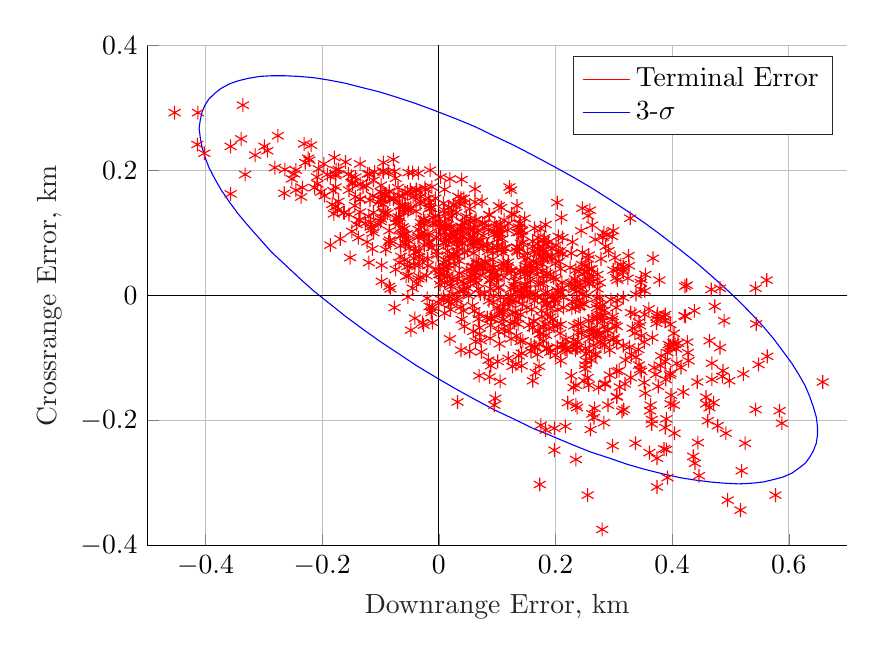 % This file was created by matlab2tikz.
%
%The latest updates can be retrieved from
%  http://www.mathworks.com/matlabcentral/fileexchange/22022-matlab2tikz-matlab2tikz
%where you can also make suggestions and rate matlab2tikz.
%
\begin{tikzpicture}

\begin{axis}[%
width=3.5in,
height=2.5in,
at={(1.011in,0.642in)},
scale only axis,
xmin=-0.5,
xmax=0.7,
xlabel style={font=\color{white!15!black}},
xlabel={Downrange Error, km},
ymin=-0.4,
ymax=0.4,
ylabel style={font=\color{white!15!black}},
ylabel={Crossrange Error, km},
axis background/.style={fill=white},
axis x line*=bottom,
axis y line*=left,
xmajorgrids,
ymajorgrids,
legend style={legend cell align=left, align=left, draw=white!15!black}
]
\addplot [color=red, draw=none, mark size=2.5pt, mark=asterisk, mark options={solid, red}, forget plot]
  table[row sep=crcr]{%
0.15	0.011\\
0.295	-0.006\\
-0.231	0.243\\
0.352	-0.074\\
0.114	0.076\\
0.171	0.075\\
0.095	-0.175\\
0.498	-0.136\\
0.008	0.053\\
0.01	0.17\\
0.397	-0.173\\
0.388	-0.105\\
-0.144	0.144\\
0.108	-0.045\\
0.093	-0.01\\
0.525	-0.236\\
0.218	-0.07\\
0.04	0.084\\
0.004	-0.006\\
-0.038	0.168\\
-0.096	0.2\\
-0.019	0.059\\
0.037	0.105\\
0.247	0.003\\
0.375	-0.029\\
-0.059	0.057\\
0.043	0.156\\
0.12	-0.013\\
0.09	-0.037\\
0.099	0.08\\
0.066	0.101\\
0.166	-0.123\\
0.133	-0.064\\
0.305	-0.162\\
0.241	-0.007\\
0.094	0.045\\
0.354	0.034\\
-0.074	0.042\\
-0.123	0.086\\
0.062	0.15\\
-0.034	0.049\\
-0.095	0.133\\
0.038	-0.018\\
0.272	0.034\\
0.14	0.038\\
0.271	-0.019\\
0.01	0.132\\
0.444	-0.235\\
-0.034	0.071\\
0.065	0.051\\
0.004	0.024\\
-0.02	0.099\\
0.262	-0.103\\
0.129	0.13\\
-0.016	0.086\\
0.235	-0.262\\
-0.135	0.154\\
0.251	-0.117\\
0.242	-0.017\\
0.148	0.058\\
-0.265	0.164\\
0.059	0.105\\
0.142	-0.112\\
0.29	-0.056\\
0.001	0.123\\
-0.026	0.122\\
0.249	-0.136\\
0.238	-0.083\\
0.284	-0.049\\
0.085	-0.103\\
0.259	0.137\\
0.148	0.016\\
-0.099	0.123\\
0.265	-0.079\\
0.563	-0.097\\
-0.137	0.121\\
0.486	-0.129\\
-0.113	0.16\\
-0.083	0.011\\
-0.066	0.08\\
0.156	0.001\\
-0.152	0.061\\
0.102	0.096\\
0.134	0.144\\
0.343	-0.111\\
0.01	-0.028\\
0.042	-0.024\\
0.18	0.057\\
0.178	0.072\\
0.252	0.049\\
0.02	0.019\\
0.258	-0.069\\
0.186	-0.012\\
0.095	0.098\\
0.293	-0.127\\
0.577	-0.319\\
-0.177	0.195\\
-0.186	0.191\\
0.131	-0.027\\
0.008	0.148\\
-0.076	-0.019\\
0.109	-0.025\\
0.068	0.011\\
-0.013	0.14\\
-0.413	0.293\\
0.032	0.104\\
-0.004	0.094\\
0.272	-0.037\\
-0.197	0.211\\
-0.402	0.228\\
0.205	0.006\\
0.314	-0.185\\
0.24	-0.017\\
0.124	0.011\\
0.185	-0.084\\
0.517	-0.343\\
-0.091	0.162\\
-0.126	0.116\\
0.113	-0.056\\
0.056	0.041\\
0.212	-0.078\\
-0.032	0.03\\
0.164	-0.081\\
0.278	0.059\\
-0.143	0.19\\
0.25	0.038\\
-0.098	0.153\\
0.101	0.101\\
0.363	-0.175\\
0.092	0.036\\
-0.124	0.176\\
0.231	-0.071\\
0.183	-0.215\\
-0.025	0.116\\
0.288	0.097\\
0.144	-0.072\\
0.063	0.037\\
0.162	0.055\\
0.095	0.037\\
0.195	-0.038\\
-0.062	0.097\\
0.17	0.093\\
0.035	0.056\\
0.119	-0.005\\
0.054	0.123\\
-0.136	0.121\\
0.177	0.051\\
0.255	-0.131\\
-0.092	0.13\\
0.256	0.024\\
0.471	-0.171\\
-0.084	0.089\\
0.39	-0.246\\
0.302	0.061\\
0.548	-0.11\\
-0.095	0.198\\
-0.091	0.074\\
0.044	-0.049\\
-0.118	0.153\\
0.021	0.015\\
-0.086	0.198\\
0.14	0.103\\
0.088	-0.068\\
0.059	-0.057\\
0.028	0.049\\
0.312	0.05\\
0.095	0.102\\
-0.062	0.144\\
0.265	0.031\\
0.001	0.039\\
0.152	0.068\\
0.07	-0.061\\
-0.135	0.211\\
0.419	-0.154\\
0.057	0.046\\
-0.024	0.173\\
-0.016	0.086\\
0.422	0.015\\
0.163	-0.04\\
0.194	0.06\\
0.427	-0.091\\
0.155	-0.047\\
-0.276	0.256\\
0.151	-0.019\\
0.319	-0.141\\
0.011	0.084\\
0.161	0.087\\
0.107	0.107\\
0.119	0.054\\
0.285	-0.067\\
0.31	-0.146\\
0.255	-0.319\\
0.124	0.169\\
-0.095	0.213\\
-0.12	0.127\\
-0.208	0.179\\
0.198	-0.008\\
0.059	0.08\\
0.06	0.025\\
0.001	0.11\\
0.407	-0.085\\
-0.048	-0.055\\
0.017	0.141\\
0.111	0.053\\
0.18	0.083\\
0.443	-0.138\\
0.191	0.034\\
-0.017	0.097\\
0.188	-0.084\\
-0.045	0.197\\
-0.065	0.143\\
-0.023	0.17\\
0.184	0.083\\
-0.112	0.101\\
0.238	-0.073\\
0.332	-0.052\\
-0.1	0.119\\
-0.093	0.16\\
-0.196	0.16\\
0.239	-0.046\\
0.217	-0.209\\
0.152	0.0\\
0.061	0.087\\
0.132	-0.009\\
0.397	-0.046\\
0.28	-0.374\\
0.186	-0.029\\
-0.052	0.139\\
0.316	0.041\\
-0.051	0.076\\
0.378	0.025\\
0.281	-0.015\\
-0.252	0.187\\
0.051	0.107\\
0.048	0.041\\
-0.149	0.103\\
-0.06	0.134\\
0.022	0.109\\
0.075	0.043\\
0.032	0.027\\
0.263	0.113\\
0.142	-0.092\\
0.268	-0.093\\
0.009	0.102\\
0.092	0.077\\
0.231	-0.147\\
0.069	-0.03\\
-0.056	0.09\\
0.059	0.047\\
-0.104	0.114\\
0.242	0.017\\
0.467	0.01\\
0.398	-0.159\\
0.018	-0.002\\
0.089	-0.036\\
-0.01	0.125\\
-0.035	0.106\\
0.361	-0.251\\
0.658	-0.138\\
-0.067	0.144\\
0.076	0.096\\
0.013	0.088\\
0.061	0.109\\
0.118	0.105\\
0.251	-0.084\\
0.159	-0.022\\
0.079	0.055\\
0.235	-0.143\\
0.205	0.069\\
0.473	-0.017\\
0.138	0.115\\
0.135	0.007\\
-0.143	0.158\\
-0.055	0.099\\
-0.021	0.032\\
0.249	-0.014\\
-0.066	0.096\\
-0.015	0.201\\
0.093	0.069\\
0.27	-0.014\\
0.002	0.116\\
0.053	0.139\\
0.091	0.026\\
0.304	-0.019\\
0.277	-0.074\\
0.392	-0.091\\
-0.05	0.048\\
0.216	-0.085\\
0.374	-0.306\\
0.145	0.085\\
-0.177	0.192\\
-0.032	0.147\\
-0.339	0.251\\
-0.096	0.147\\
-0.103	0.149\\
0.001	0.034\\
0.135	-0.036\\
0.12	0.116\\
-0.13	0.174\\
-0.036	0.093\\
0.262	0.043\\
0.172	-0.078\\
-0.248	0.195\\
0.544	-0.045\\
0.041	0.104\\
0.158	-0.079\\
0.062	0.12\\
0.105	0.114\\
0.13	0.013\\
0.305	-0.049\\
0.338	-0.098\\
0.075	0.116\\
0.239	-0.059\\
-0.053	-0.002\\
-0.039	0.135\\
-0.016	0.14\\
0.253	-0.093\\
0.134	0.101\\
0.388	-0.039\\
0.165	-0.083\\
-0.056	0.031\\
0.205	0.095\\
0.353	-0.03\\
0.18	0.089\\
-0.054	0.047\\
0.446	-0.288\\
0.019	0.098\\
0.276	-0.021\\
0.297	0.095\\
-0.183	0.146\\
0.072	-0.072\\
0.11	0.069\\
-0.112	0.185\\
-0.122	0.195\\
0.327	-0.082\\
0.161	0.079\\
0.325	0.064\\
0.225	0.045\\
0.067	0.105\\
-0.114	0.075\\
0.403	-0.175\\
0.089	-0.036\\
-0.031	0.117\\
0.076	0.081\\
0.263	-0.189\\
-0.315	0.225\\
0.2	-0.005\\
0.439	-0.268\\
0.119	-0.1\\
0.112	0.121\\
-0.035	0.196\\
-0.115	0.106\\
0.041	0.117\\
-0.112	0.133\\
0.198	-0.212\\
0.229	0.086\\
-0.15	0.191\\
0.141	0.004\\
0.269	-0.095\\
0.179	-0.072\\
0.268	0.09\\
0.141	0.084\\
0.27	-0.004\\
0.015	0.033\\
0.002	0.018\\
-0.016	0.149\\
0.299	0.104\\
0.489	-0.04\\
-0.234	0.173\\
0.203	-0.082\\
0.031	-0.004\\
0.166	0.004\\
0.203	0.009\\
0.233	0.027\\
0.588	-0.204\\
0.066	0.087\\
-0.224	0.22\\
0.209	0.043\\
0.12	-0.056\\
0.257	-0.04\\
0.023	0.128\\
0.386	-0.245\\
0.171	0.068\\
-0.026	-0.047\\
0.276	-0.004\\
0.421	-0.032\\
0.104	-0.024\\
-0.096	0.164\\
0.063	-0.073\\
0.106	-0.003\\
-0.1	0.166\\
0.184	-0.063\\
-0.012	-0.023\\
0.436	-0.257\\
-0.148	0.181\\
0.019	0.11\\
-0.059	0.107\\
0.367	0.06\\
0.405	-0.078\\
0.22	-0.088\\
0.285	-0.14\\
0.306	0.042\\
0.149	0.048\\
0.13	-0.043\\
0.256	0.059\\
0.118	0.048\\
0.173	-0.061\\
0.229	-0.009\\
-0.086	0.086\\
0.096	0.116\\
0.458	-0.173\\
-0.03	0.1\\
-0.117	0.11\\
0.336	-0.06\\
0.284	-0.079\\
-0.052	0.032\\
-0.099	0.177\\
0.096	-0.034\\
0.32	-0.103\\
-0.07	0.173\\
0.284	-0.023\\
0.014	0.03\\
-0.018	0.084\\
0.246	0.14\\
0.365	-0.198\\
0.258	0.043\\
0.194	-0.001\\
0.0	-0.012\\
-0.245	0.201\\
0.019	-0.069\\
-0.054	0.166\\
0.072	0.088\\
0.204	-0.022\\
0.057	0.092\\
0.276	-0.059\\
0.293	-0.087\\
0.079	0.116\\
0.003	0.097\\
0.234	0.015\\
0.283	-0.032\\
-0.119	0.195\\
0.124	-0.069\\
0.134	0.078\\
0.168	0.034\\
0.17	-0.056\\
0.183	0.114\\
0.038	-0.087\\
0.209	-0.104\\
0.214	-0.003\\
0.018	0.093\\
0.24	0.039\\
0.362	-0.184\\
0.122	-0.009\\
0.002	0.035\\
0.123	0.0\\
-0.229	0.213\\
0.316	0.046\\
0.347	0.026\\
0.305	-0.121\\
-0.181	0.168\\
0.328	0.124\\
0.254	0.038\\
0.074	0.151\\
0.415	-0.115\\
0.051	-0.0\\
-0.332	0.194\\
-0.163	0.133\\
0.112	0.077\\
0.179	-0.008\\
0.123	-0.044\\
-0.148	0.179\\
-0.084	0.155\\
0.191	-0.034\\
0.197	-0.005\\
0.203	-0.048\\
0.019	0.187\\
0.235	0.041\\
0.305	-0.075\\
0.272	0.011\\
0.271	-0.036\\
-0.162	0.133\\
0.164	0.108\\
-0.024	0.119\\
0.376	-0.145\\
0.054	0.106\\
0.041	0.096\\
-0.058	0.085\\
0.124	0.039\\
0.012	0.056\\
0.14	0.116\\
0.237	-0.008\\
0.237	-0.179\\
0.148	0.043\\
0.008	0.042\\
-0.045	0.012\\
-0.12	0.053\\
0.256	0.128\\
-0.003	0.065\\
0.247	0.003\\
-0.062	0.11\\
0.173	0.072\\
0.347	-0.064\\
0.338	0.002\\
0.142	0.105\\
0.247	-0.012\\
0.104	-0.077\\
0.192	0.063\\
0.036	0.007\\
-0.063	0.159\\
0.008	-0.002\\
-0.026	0.123\\
0.236	-0.083\\
0.264	0.023\\
-0.02	-0.004\\
0.102	-0.057\\
0.197	-0.048\\
0.231	-0.077\\
0.461	-0.2\\
-0.222	0.217\\
0.244	0.104\\
0.305	-0.161\\
0.132	0.023\\
0.343	-0.042\\
0.015	0.072\\
-0.052	0.197\\
-0.04	0.07\\
-0.213	0.173\\
0.079	0.109\\
-0.174	0.137\\
0.008	0.085\\
0.464	-0.179\\
0.251	-0.111\\
-0.172	0.151\\
0.244	0.011\\
-0.169	0.091\\
0.017	-0.009\\
0.3	-0.067\\
0.1	-0.019\\
-0.067	0.125\\
0.522	-0.125\\
0.478	-0.208\\
0.2	0.052\\
0.316	-0.003\\
0.026	0.065\\
-0.078	0.218\\
0.049	0.072\\
0.234	-0.087\\
0.04	0.095\\
0.299	0.041\\
-0.177	0.143\\
-0.085	0.167\\
0.163	-0.041\\
-0.058	0.163\\
-0.085	0.015\\
0.175	-0.207\\
0.087	0.129\\
0.089	0.011\\
0.157	0.024\\
-0.032	0.151\\
0.209	-0.046\\
0.096	0.038\\
0.337	-0.236\\
0.009	0.137\\
0.155	0.038\\
0.045	0.149\\
0.152	0.033\\
0.054	0.023\\
0.257	0.065\\
0.061	0.032\\
0.232	-0.048\\
-0.038	0.17\\
0.107	0.074\\
-0.154	0.13\\
0.161	-0.136\\
0.082	0.079\\
0.07	-0.051\\
0.039	0.111\\
0.283	-0.203\\
0.329	-0.027\\
0.291	0.072\\
0.38	-0.112\\
-0.04	0.07\\
0.175	0.107\\
-0.202	0.166\\
0.06	0.068\\
-0.177	0.174\\
0.304	0.029\\
-0.052	0.088\\
0.169	0.083\\
0.124	0.041\\
0.179	0.06\\
0.178	0.04\\
0.258	0.02\\
0.302	-0.047\\
0.487	-0.12\\
0.18	0.033\\
0.089	-0.047\\
0.158	-0.089\\
0.267	-0.18\\
0.366	-0.067\\
0.212	0.012\\
-0.135	0.155\\
0.158	0.043\\
0.044	0.009\\
0.365	-0.205\\
-0.141	0.114\\
-0.012	0.077\\
0.36	-0.021\\
0.428	-0.104\\
-0.281	0.205\\
0.097	-0.164\\
0.213	-0.08\\
0.167	0.053\\
0.028	0.095\\
0.271	-0.066\\
0.024	0.003\\
-0.004	0.071\\
0.227	0.068\\
0.396	-0.127\\
0.232	0.01\\
0.317	-0.182\\
0.028	0.146\\
0.073	-0.09\\
-0.04	0.16\\
-0.031	0.159\\
0.111	-0.038\\
0.065	0.021\\
0.101	-0.105\\
-0.219	0.241\\
-0.245	0.169\\
0.245	0.05\\
0.009	0.047\\
0.028	0.096\\
0.265	-0.06\\
0.264	-0.036\\
-0.039	0.17\\
0.077	0.044\\
0.458	-0.162\\
0.188	0.086\\
-0.186	0.081\\
0.394	-0.078\\
0.048	0.013\\
0.208	-0.06\\
0.255	0.028\\
0.29	-0.175\\
0.088	0.047\\
0.438	-0.024\\
0.286	0.079\\
-0.041	0.076\\
-0.088	0.132\\
-0.025	0.094\\
0.519	-0.28\\
-0.006	0.128\\
-0.028	0.058\\
0.053	0.09\\
0.246	0.069\\
0.086	-0.008\\
0.083	0.082\\
0.14	-0.03\\
0.112	-0.023\\
-0.049	0.17\\
-0.035	0.027\\
0.013	0.046\\
-0.172	0.202\\
0.132	-0.11\\
0.047	0.127\\
0.102	0.091\\
0.078	0.003\\
0.374	-0.038\\
-0.264	0.202\\
0.258	-0.089\\
0.278	-0.033\\
0.14	0.041\\
0.464	-0.072\\
0.259	-0.062\\
-0.074	0.188\\
0.03	0.09\\
0.345	-0.118\\
-0.206	0.203\\
0.08	0.053\\
0.218	-0.085\\
0.259	-0.053\\
0.025	0.145\\
0.044	0.069\\
0.482	0.012\\
0.025	0.066\\
0.336	-0.029\\
0.107	0.141\\
0.347	-0.121\\
0.352	-0.139\\
0.271	-0.033\\
-0.357	0.239\\
0.255	0.038\\
0.397	-0.124\\
0.156	0.051\\
0.262	-0.054\\
0.495	-0.327\\
-0.005	0.115\\
0.138	0.0\\
0.174	0.062\\
-0.075	0.117\\
-0.068	0.16\\
-0.098	0.049\\
0.069	-0.128\\
0.13	0.031\\
0.201	0.081\\
0.137	0.101\\
-0.065	0.063\\
0.212	0.093\\
0.221	-0.171\\
0.2	-0.095\\
0.203	0.149\\
0.099	0.028\\
0.011	0.111\\
0.191	-0.09\\
0.147	0.124\\
0.116	0.043\\
0.468	-0.108\\
-0.414	0.242\\
-0.041	-0.036\\
0.234	-0.079\\
0.223	0.018\\
-0.117	0.117\\
-0.1	0.153\\
0.189	-0.053\\
0.183	0.004\\
0.031	0.085\\
0.087	0.024\\
0.346	0.021\\
0.179	0.073\\
0.281	-0.04\\
0.111	0.049\\
0.372	-0.126\\
0.386	-0.034\\
0.036	0.147\\
0.032	0.064\\
0.064	0.055\\
0.01	0.021\\
0.064	0.122\\
0.039	-0.038\\
0.103	0.014\\
0.031	-0.008\\
-0.013	-0.027\\
0.02	-0.022\\
-0.058	0.143\\
0.035	0.036\\
0.01	0.108\\
0.369	-0.115\\
0.011	0.108\\
0.126	-0.113\\
0.14	-0.073\\
0.281	0.094\\
0.186	0.006\\
0.137	0.11\\
0.404	-0.22\\
0.423	-0.033\\
0.065	0.045\\
-0.154	0.169\\
0.329	-0.131\\
0.543	-0.182\\
0.054	0.094\\
0.083	-0.035\\
0.06	0.087\\
0.136	-0.045\\
0.128	0.017\\
0.208	0.072\\
0.137	-0.096\\
0.094	0.0\\
0.044	0.116\\
0.103	0.144\\
-0.068	0.053\\
0.158	0.047\\
0.134	0.072\\
0.169	-0.094\\
0.125	0.131\\
0.054	0.118\\
0.402	-0.075\\
0.177	-0.034\\
0.105	-0.137\\
-0.299	0.239\\
0.041	0.084\\
-0.012	0.174\\
0.072	0.033\\
0.266	-0.195\\
0.426	-0.074\\
0.002	0.034\\
-0.179	0.221\\
0.392	-0.291\\
0.143	0.097\\
0.181	0.093\\
-0.092	0.134\\
-0.11	0.198\\
0.169	-0.001\\
0.192	-0.02\\
0.064	0.085\\
-0.053	0.136\\
-0.176	0.201\\
0.174	0.019\\
0.102	0.012\\
0.299	-0.07\\
0.146	-0.0\\
0.059	0.086\\
-0.034	0.062\\
0.227	0.02\\
-0.06	0.098\\
0.024	0.026\\
-0.069	0.126\\
0.298	-0.24\\
0.042	0.008\\
0.316	0.038\\
0.03	0.133\\
0.035	0.087\\
0.326	0.048\\
0.21	0.125\\
-0.078	0.154\\
0.071	0.003\\
0.227	-0.128\\
0.087	-0.13\\
0.184	0.07\\
0.306	0.025\\
0.121	0.174\\
0.092	0.058\\
0.276	0.021\\
-0.073	0.124\\
0.346	0.01\\
0.149	0.018\\
0.025	0.103\\
0.388	-0.03\\
0.251	0.022\\
0.185	-0.014\\
0.234	-0.018\\
0.354	-0.156\\
-0.028	-0.043\\
-0.453	0.293\\
-0.336	0.305\\
0.018	0.064\\
0.099	0.11\\
0.198	-0.247\\
0.011	0.117\\
-0.078	0.155\\
0.036	0.089\\
0.194	0.076\\
0.41	-0.076\\
-0.03	0.11\\
0.209	0.005\\
0.089	-0.112\\
0.468	-0.134\\
0.543	0.012\\
0.019	0.059\\
0.374	-0.26\\
0.396	-0.083\\
0.138	0.075\\
0.408	-0.108\\
-0.083	0.084\\
0.316	-0.08\\
0.143	0.104\\
0.425	0.017\\
-0.077	0.156\\
-0.015	0.144\\
-0.043	0.06\\
-0.005	0.043\\
-0.18	0.131\\
0.324	0.028\\
0.235	-0.175\\
0.086	0.13\\
0.174	-0.061\\
0.492	-0.22\\
0.058	0.092\\
0.052	0.031\\
-0.025	0.081\\
0.101	0.078\\
0.381	-0.096\\
0.257	-0.143\\
0.298	-0.033\\
0.033	0.159\\
-0.191	0.194\\
0.062	0.171\\
0.272	-0.062\\
0.147	0.035\\
-0.155	0.195\\
0.127	-0.027\\
0.003	0.19\\
0.076	0.047\\
-0.016	-0.017\\
0.022	0.134\\
0.038	0.156\\
0.04	0.023\\
0.087	0.039\\
0.089	0.027\\
-0.065	0.108\\
0.101	0.03\\
0.212	0.067\\
0.33	-0.095\\
0.26	-0.214\\
0.169	0.043\\
0.017	0.049\\
-0.294	0.232\\
0.285	-0.142\\
0.109	0.091\\
0.032	0.078\\
0.043	0.02\\
0.186	0.062\\
-0.057	0.14\\
-0.041	0.049\\
0.482	-0.083\\
0.245	-0.059\\
0.274	-0.147\\
0.206	0.055\\
0.084	0.071\\
0.39	-0.197\\
0.28	-0.076\\
0.243	-0.044\\
-0.098	0.023\\
0.271	-0.055\\
-0.048	0.141\\
-0.16	0.214\\
0.179	0.02\\
0.211	0.021\\
-0.135	0.179\\
0.345	-0.048\\
-0.135	0.134\\
0.197	0.029\\
0.388	-0.211\\
0.063	0.029\\
-0.038	0.02\\
0.039	0.186\\
0.179	-0.05\\
0.342	-0.086\\
-0.085	0.104\\
0.374	-0.033\\
-0.138	0.093\\
-0.069	0.119\\
0.297	-0.038\\
0.021	-0.013\\
0.253	-0.0\\
0.164	-0.008\\
0.236	0.007\\
-0.01	0.115\\
0.107	0.043\\
0.108	-0.029\\
0.143	-0.013\\
-0.057	0.082\\
0.176	-0.024\\
0.127	-0.007\\
0.562	0.025\\
-0.018	0.083\\
-0.011	-0.043\\
-0.018	0.156\\
0.353	0.008\\
0.161	-0.051\\
0.032	-0.17\\
0.228	-0.02\\
0.031	0.071\\
0.289	-0.055\\
-0.006	0.156\\
0.214	-0.019\\
0.252	-0.104\\
0.306	-0.007\\
0.171	0.02\\
0.172	-0.113\\
0.164	0.071\\
0.085	0.106\\
0.146	0.064\\
0.201	0.026\\
0.185	0.031\\
0.069	0.076\\
0.053	-0.089\\
0.112	0.03\\
0.389	-0.134\\
-0.044	0.158\\
0.397	-0.08\\
0.058	-0.016\\
-0.076	0.199\\
-0.019	0.048\\
0.068	0.052\\
0.016	0.123\\
0.309	-0.12\\
0.068	-0.037\\
0.373	-0.044\\
0.105	0.1\\
0.134	0.077\\
0.283	0.101\\
0.403	-0.06\\
-0.011	-0.018\\
0.182	-0.045\\
0.135	0.07\\
-0.209	0.19\\
0.182	-0.007\\
0.173	-0.302\\
-0.357	0.163\\
-0.236	0.158\\
0.157	0.005\\
0.111	-0.013\\
0.238	0.022\\
-0.034	0.095\\
0.185	0.036\\
0.146	0.011\\
0.584	-0.184\\
0.017	0.089\\
0.061	-0.024\\
};
\addplot [color=blue, forget plot]
  table[row sep=crcr]{%
0.027	-0.148\\
-0.006	-0.13\\
-0.038	-0.112\\
-0.07	-0.092\\
-0.101	-0.073\\
-0.131	-0.053\\
-0.16	-0.033\\
-0.188	-0.012\\
-0.215	0.008\\
-0.24	0.029\\
-0.264	0.05\\
-0.287	0.07\\
-0.307	0.091\\
-0.326	0.111\\
-0.344	0.131\\
-0.359	0.15\\
-0.373	0.169\\
-0.384	0.187\\
-0.394	0.205\\
-0.401	0.222\\
-0.406	0.238\\
-0.409	0.253\\
-0.411	0.268\\
-0.409	0.281\\
-0.406	0.294\\
-0.401	0.305\\
-0.394	0.315\\
-0.384	0.324\\
-0.373	0.332\\
-0.359	0.339\\
-0.344	0.344\\
-0.326	0.348\\
-0.307	0.351\\
-0.287	0.352\\
-0.264	0.352\\
-0.24	0.351\\
-0.215	0.349\\
-0.188	0.345\\
-0.16	0.34\\
-0.131	0.333\\
-0.101	0.326\\
-0.07	0.317\\
-0.038	0.307\\
-0.006	0.296\\
0.027	0.284\\
0.061	0.271\\
0.094	0.256\\
0.128	0.241\\
0.161	0.225\\
0.195	0.208\\
0.228	0.191\\
0.261	0.173\\
0.293	0.154\\
0.324	0.135\\
0.355	0.115\\
0.384	0.095\\
0.413	0.074\\
0.44	0.054\\
0.466	0.033\\
0.491	0.012\\
0.514	-0.008\\
0.536	-0.029\\
0.556	-0.049\\
0.574	-0.069\\
0.59	-0.089\\
0.605	-0.108\\
0.617	-0.126\\
0.628	-0.144\\
0.636	-0.162\\
0.642	-0.178\\
0.647	-0.194\\
0.649	-0.209\\
0.649	-0.223\\
0.647	-0.236\\
0.642	-0.248\\
0.636	-0.258\\
0.628	-0.268\\
0.617	-0.276\\
0.605	-0.284\\
0.59	-0.29\\
0.574	-0.294\\
0.556	-0.298\\
0.536	-0.3\\
0.514	-0.301\\
0.491	-0.3\\
0.466	-0.298\\
0.44	-0.295\\
0.413	-0.291\\
0.384	-0.285\\
0.354	-0.278\\
0.324	-0.27\\
0.293	-0.26\\
0.26	-0.25\\
0.228	-0.238\\
0.195	-0.225\\
0.161	-0.212\\
0.128	-0.197\\
0.094	-0.182\\
0.06	-0.165\\
0.027	-0.148\\
};
\addplot [color=red]
  table[row sep=crcr]{%
0	0\\
};
\addlegendentry{Terminal Error}

\addplot [color=blue]
  table[row sep=crcr]{%
0	0\\
};
\addlegendentry{3-$\sigma$}

\addplot [color=black, forget plot]
  table[row sep=crcr]{%
0	-5\\
0	5\\
};
\addplot [color=black, forget plot]
  table[row sep=crcr]{%
-5	0\\
5	0\\
};
\end{axis}
\end{tikzpicture}%
